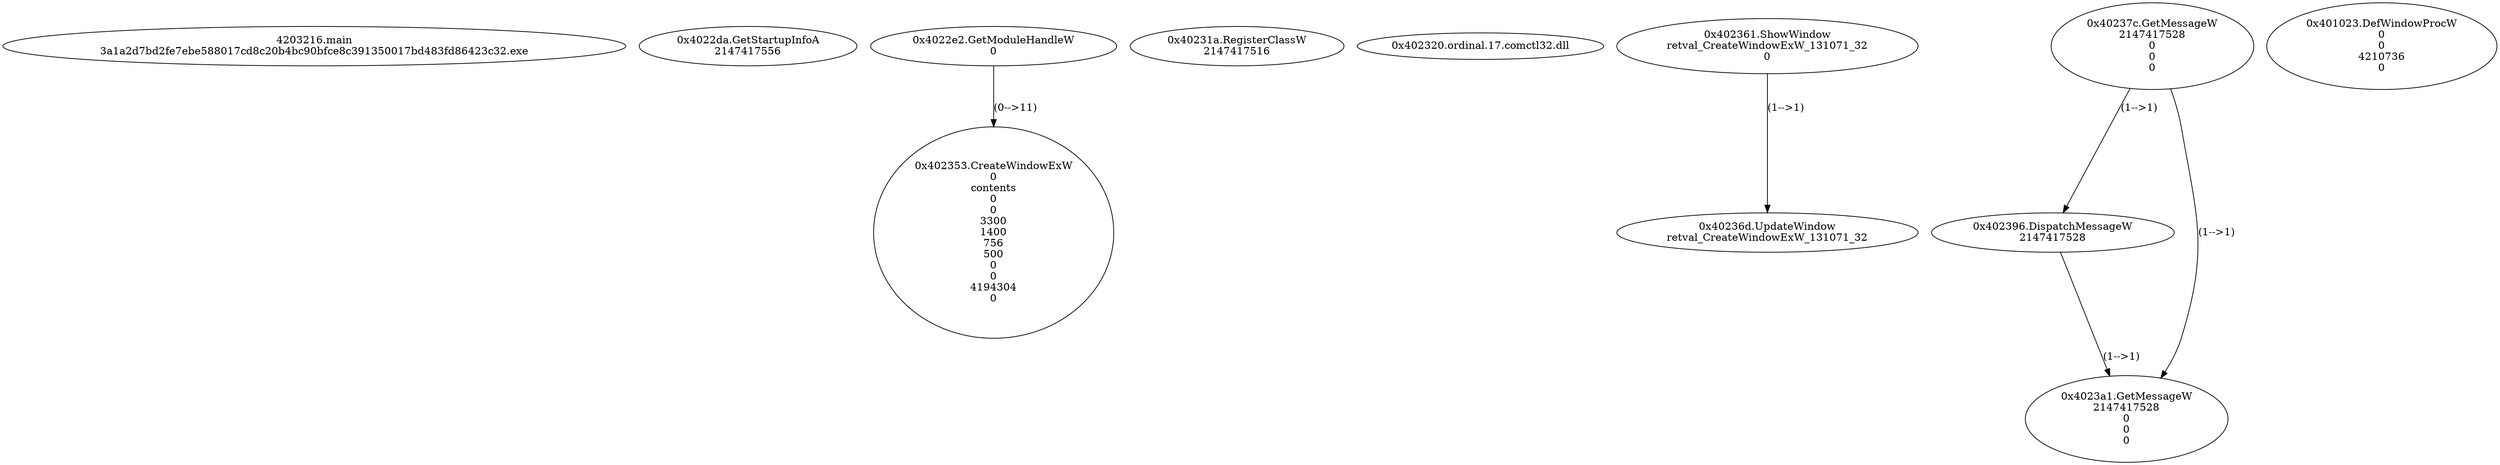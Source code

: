 // Global SCDG with merge call
digraph {
	0 [label="4203216.main
3a1a2d7bd2fe7ebe588017cd8c20b4bc90bfce8c391350017bd483fd86423c32.exe"]
	1 [label="0x4022da.GetStartupInfoA
2147417556"]
	2 [label="0x4022e2.GetModuleHandleW
0"]
	3 [label="0x40231a.RegisterClassW
2147417516"]
	4 [label="0x402320.ordinal.17.comctl32.dll
"]
	5 [label="0x402353.CreateWindowExW
0
contents
0
0
3300
1400
756
500
0
0
4194304
0"]
	2 -> 5 [label="(0-->11)"]
	6 [label="0x402361.ShowWindow
retval_CreateWindowExW_131071_32
0"]
	7 [label="0x40236d.UpdateWindow
retval_CreateWindowExW_131071_32"]
	6 -> 7 [label="(1-->1)"]
	8 [label="0x40237c.GetMessageW
2147417528
0
0
0"]
	9 [label="0x402396.DispatchMessageW
2147417528"]
	8 -> 9 [label="(1-->1)"]
	10 [label="0x4023a1.GetMessageW
2147417528
0
0
0"]
	8 -> 10 [label="(1-->1)"]
	9 -> 10 [label="(1-->1)"]
	11 [label="0x401023.DefWindowProcW
0
0
4210736
0"]
}
